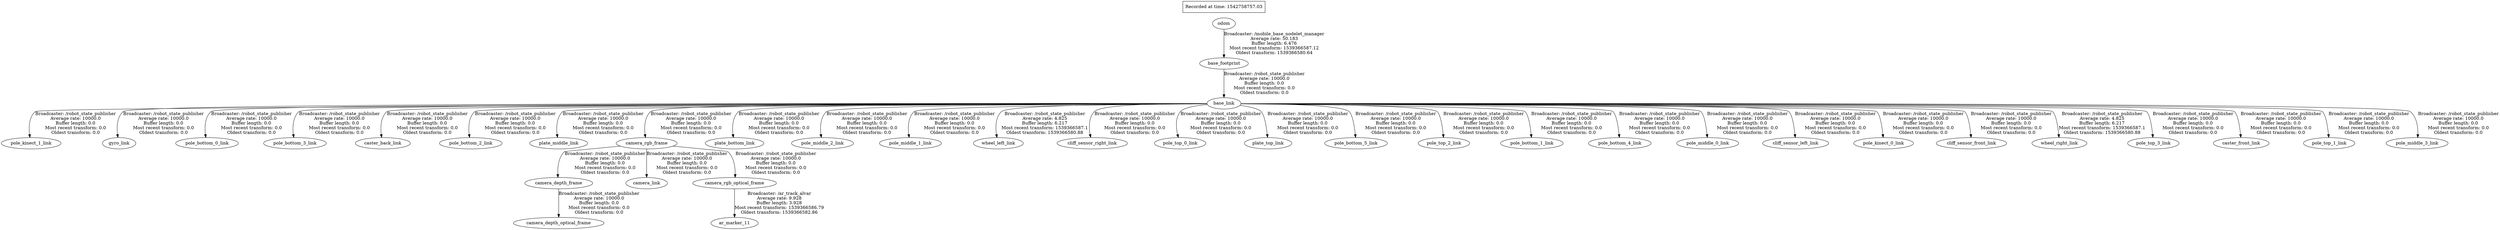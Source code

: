 digraph graphname {
	graph [bb="0,0,6136,730",
		compound=True,
		rank=same,
		rankdir=TB,
		ranksep=0.2
	];
	node [label="\N"];
	base_link	 [height=0.5,
		label=base_link,
		pos="3009,402",
		shape=ellipse,
		width=1.2249];
	pole_kinect_1_link	 [height=0.5,
		label=pole_kinect_1_link,
		pos="78,274",
		shape=ellipse,
		width=2.1756];
	base_link -> pole_kinect_1_link	 [label="Broadcaster: /robot_state_publisher\nAverage rate: 10000.0\nBuffer length: 0.0\nMost recent transform: 0.0\nOldest transform: 0.0",
		lp="187.5,338",
		penwidth=1,
		pos="e,74.262,291.99 2964.8,401.02 2601.3,401.12 119.1,400.93 91,376 70.701,357.99 70.07,325.27 72.82,301.95"];
	gyro_link	 [height=0.5,
		label=gyro_link,
		pos="294,274",
		shape=ellipse,
		width=1.234];
	base_link -> gyro_link	 [label="Broadcaster: /robot_state_publisher\nAverage rate: 10000.0\nBuffer length: 0.0\nMost recent transform: 0.0\nOldest transform: 0.0",
		lp="403.5,338",
		penwidth=1,
		pos="e,290.26,291.98 2964.8,400.99 2617,400.84 332.93,399.02 307,376 286.71,357.98 286.07,325.26 288.82,301.95"];
	pole_bottom_0_link	 [height=0.5,
		label=pole_bottom_0_link,
		pos="510,274",
		shape=ellipse,
		width=2.2853];
	base_link -> pole_bottom_0_link	 [label="Broadcaster: /robot_state_publisher\nAverage rate: 10000.0\nBuffer length: 0.0\nMost recent transform: 0.0\nOldest transform: 0.0",
		lp="619.5,338",
		penwidth=1,
		pos="e,506.2,292.37 2964.7,400.95 2632.8,400.54 546.76,397.11 523,376 502.83,358.08 502.09,325.63 504.78,302.34"];
	pole_bottom_3_link	 [height=0.5,
		label=pole_bottom_3_link,
		pos="726,274",
		shape=ellipse,
		width=2.2853];
	base_link -> pole_bottom_3_link	 [label="Broadcaster: /robot_state_publisher\nAverage rate: 10000.0\nBuffer length: 0.0\nMost recent transform: 0.0\nOldest transform: 0.0",
		lp="835.5,338",
		penwidth=1,
		pos="e,722.2,292.37 2964.9,400.91 2650.4,400.21 760.6,395.21 739,376 718.84,358.07 718.1,325.62 720.78,302.33"];
	caster_back_link	 [height=0.5,
		label=caster_back_link,
		pos="942,274",
		shape=ellipse,
		width=1.9471];
	base_link -> caster_back_link	 [label="Broadcaster: /robot_state_publisher\nAverage rate: 10000.0\nBuffer length: 0.0\nMost recent transform: 0.0\nOldest transform: 0.0",
		lp="1051.5,338",
		penwidth=1,
		pos="e,938.21,292.36 2964.6,400.86 2667.2,399.84 974.43,393.3 955,376 934.85,358.06 934.1,325.61 936.79,302.33"];
	pole_bottom_2_link	 [height=0.5,
		label=pole_bottom_2_link,
		pos="1158,274",
		shape=ellipse,
		width=2.2853];
	base_link -> pole_bottom_2_link	 [label="Broadcaster: /robot_state_publisher\nAverage rate: 10000.0\nBuffer length: 0.0\nMost recent transform: 0.0\nOldest transform: 0.0",
		lp="1267.5,338",
		penwidth=1,
		pos="e,1154.2,292.36 2964.9,400.79 2687,399.44 1188.3,391.41 1171,376 1150.9,358.04 1150.1,325.6 1152.8,302.32"];
	plate_middle_link	 [height=0.5,
		label=plate_middle_link,
		pos="1374,274",
		shape=ellipse,
		width=2.0888];
	base_link -> plate_middle_link	 [label="Broadcaster: /robot_state_publisher\nAverage rate: 10000.0\nBuffer length: 0.0\nMost recent transform: 0.0\nOldest transform: 0.0",
		lp="1483.5,338",
		penwidth=1,
		pos="e,1370.2,292.35 2964.8,401.11 2708,401.65 1417.3,403.03 1387,376 1366.9,358.02 1366.1,325.58 1368.8,302.31"];
	camera_rgb_frame	 [height=0.5,
		label=camera_rgb_frame,
		pos="1590,274",
		shape=ellipse,
		width=2.1527];
	base_link -> camera_rgb_frame	 [label="Broadcaster: /robot_state_publisher\nAverage rate: 10000.0\nBuffer length: 0.0\nMost recent transform: 0.0\nOldest transform: 0.0",
		lp="1699.5,338",
		penwidth=1,
		pos="e,1586.2,292.34 2964.7,401 2728.7,400.91 1629,399.26 1603,376 1582.9,358 1582.1,325.56 1584.8,302.3"];
	plate_bottom_link	 [height=0.5,
		label=plate_bottom_link,
		pos="1806,274",
		shape=ellipse,
		width=2.0888];
	base_link -> plate_bottom_link	 [label="Broadcaster: /robot_state_publisher\nAverage rate: 10000.0\nBuffer length: 0.0\nMost recent transform: 0.0\nOldest transform: 0.0",
		lp="1915.5,338",
		penwidth=1,
		pos="e,1802.2,292.33 2964.7,400.85 2751.5,400.06 1840.7,395.51 1819,376 1798.9,357.97 1798.2,325.54 1800.8,302.29"];
	pole_middle_2_link	 [height=0.5,
		label=pole_middle_2_link,
		pos="2022,274",
		shape=ellipse,
		width=2.2624];
	base_link -> pole_middle_2_link	 [label="Broadcaster: /robot_state_publisher\nAverage rate: 10000.0\nBuffer length: 0.0\nMost recent transform: 0.0\nOldest transform: 0.0",
		lp="2131.5,338",
		penwidth=1,
		pos="e,2018.2,292.32 2964.9,400.64 2777,399.03 2052.5,391.78 2035,376 2015,357.92 2014.2,325.5 2016.8,302.26"];
	pole_middle_1_link	 [height=0.5,
		label=pole_middle_1_link,
		pos="2238,274",
		shape=ellipse,
		width=2.2624];
	base_link -> pole_middle_1_link	 [label="Broadcaster: /robot_state_publisher\nAverage rate: 10000.0\nBuffer length: 0.0\nMost recent transform: 0.0\nOldest transform: 0.0",
		lp="2346.5,338",
		penwidth=1,
		pos="e,2234.1,292.27 2964.7,401.12 2806.4,401.34 2276.4,400.26 2250,376 2230.1,357.77 2229.7,325.38 2232.6,302.19"];
	wheel_left_link	 [height=0.5,
		label=wheel_left_link,
		pos="2454,274",
		shape=ellipse,
		width=1.8145];
	base_link -> wheel_left_link	 [label="Broadcaster: /robot_state_publisher\nAverage rate: 4.825\nBuffer length: 6.217\nMost recent transform: 1539366587.1\nOldest transform: 1539366580.88",
		lp="2569,338",
		penwidth=1,
		pos="e,2449.9,292.2 2964.8,400.52 2838.4,398.94 2483.1,393.01 2465,376 2445.4,357.57 2445.2,325.21 2448.3,302.09"];
	cliff_sensor_right_link	 [height=0.5,
		label=cliff_sensor_right_link,
		pos="2685,274",
		shape=ellipse,
		width=2.5138];
	base_link -> cliff_sensor_right_link	 [label="Broadcaster: /robot_state_publisher\nAverage rate: 10000.0\nBuffer length: 0.0\nMost recent transform: 0.0\nOldest transform: 0.0",
		lp="2789.5,338",
		penwidth=1,
		pos="e,2680.4,292.01 2964.7,400.62 2882.3,399.46 2711.8,394.8 2693,376 2674.1,357.1 2674.8,325.06 2678.5,302.13"];
	pole_top_0_link	 [height=0.5,
		label=pole_top_0_link,
		pos="2901,274",
		shape=ellipse,
		width=1.8923];
	base_link -> pole_top_0_link	 [label="Broadcaster: /robot_state_publisher\nAverage rate: 10000.0\nBuffer length: 0.0\nMost recent transform: 0.0\nOldest transform: 0.0",
		lp="2998.5,338",
		penwidth=1,
		pos="e,2895.4,292.12 2967,396.51 2940.7,392.73 2910.2,386.27 2902,376 2885.5,355.45 2888,324.24 2892.9,301.96"];
	plate_top_link	 [height=0.5,
		label=plate_top_link,
		pos="3117,274",
		shape=ellipse,
		width=1.7048];
	base_link -> plate_top_link	 [label="Broadcaster: /robot_state_publisher\nAverage rate: 10000.0\nBuffer length: 0.0\nMost recent transform: 0.0\nOldest transform: 0.0",
		lp="3211.5,338",
		penwidth=1,
		pos="e,3115.4,292.03 3051.8,397.62 3067.4,394.28 3083.9,387.93 3095,376 3104.8,365.45 3111,328.29 3114.2,302.12"];
	pole_bottom_5_link	 [height=0.5,
		label=pole_bottom_5_link,
		pos="3333,274",
		shape=ellipse,
		width=2.2853];
	base_link -> pole_bottom_5_link	 [label="Broadcaster: /robot_state_publisher\nAverage rate: 10000.0\nBuffer length: 0.0\nMost recent transform: 0.0\nOldest transform: 0.0",
		lp="3427.5,338",
		penwidth=1,
		pos="e,3331.7,292.31 3052.9,400.21 3132,398.37 3292,392.62 3311,376 3321.9,366.49 3327.8,329.06 3330.6,302.55"];
	pole_top_2_link	 [height=0.5,
		label=pole_top_2_link,
		pos="3549,274",
		shape=ellipse,
		width=1.8923];
	base_link -> pole_top_2_link	 [label="Broadcaster: /robot_state_publisher\nAverage rate: 10000.0\nBuffer length: 0.0\nMost recent transform: 0.0\nOldest transform: 0.0",
		lp="3643.5,338",
		penwidth=1,
		pos="e,3547.7,292.37 3053.2,400.32 3175.1,398.24 3509,391.19 3527,376 3538,366.68 3543.9,329.2 3546.7,302.63"];
	pole_bottom_1_link	 [height=0.5,
		label=pole_bottom_1_link,
		pos="3765,274",
		shape=ellipse,
		width=2.2853];
	base_link -> pole_bottom_1_link	 [label="Broadcaster: /robot_state_publisher\nAverage rate: 10000.0\nBuffer length: 0.0\nMost recent transform: 0.0\nOldest transform: 0.0",
		lp="3859.5,338",
		penwidth=1,
		pos="e,3763.7,292.39 3053.1,400.98 3207.5,400.71 3716.4,398.15 3743,376 3754.1,366.76 3759.9,329.26 3762.7,302.66"];
	pole_bottom_4_link	 [height=0.5,
		label=pole_bottom_4_link,
		pos="3981,274",
		shape=ellipse,
		width=2.2853];
	base_link -> pole_bottom_4_link	 [label="Broadcaster: /robot_state_publisher\nAverage rate: 10000.0\nBuffer length: 0.0\nMost recent transform: 0.0\nOldest transform: 0.0",
		lp="4075.5,338",
		penwidth=1,
		pos="e,3979.7,292.4 3053.3,401.34 3236,402.56 3923.7,405.17 3959,376 3970.1,366.8 3976,329.29 3978.7,302.68"];
	pole_middle_0_link	 [height=0.5,
		label=pole_middle_0_link,
		pos="4197,274",
		shape=ellipse,
		width=2.2624];
	base_link -> pole_middle_0_link	 [label="Broadcaster: /robot_state_publisher\nAverage rate: 10000.0\nBuffer length: 0.0\nMost recent transform: 0.0\nOldest transform: 0.0",
		lp="4291.5,338",
		penwidth=1,
		pos="e,4195.7,292.41 3053.1,400.8 3263.1,399.73 4152.9,394.16 4175,376 4186.1,366.83 4192,329.31 4194.8,302.69"];
	cliff_sensor_left_link	 [height=0.5,
		label=cliff_sensor_left_link,
		pos="4413,274",
		shape=ellipse,
		width=2.395];
	base_link -> cliff_sensor_left_link	 [label="Broadcaster: /robot_state_publisher\nAverage rate: 10000.0\nBuffer length: 0.0\nMost recent transform: 0.0\nOldest transform: 0.0",
		lp="4507.5,338",
		penwidth=1,
		pos="e,4411.7,292.41 3053.3,400.95 3286.6,400.58 4364.5,397.72 4391,376 4402.2,366.84 4408,329.33 4410.8,302.7"];
	pole_kinect_0_link	 [height=0.5,
		label=pole_kinect_0_link,
		pos="4629,274",
		shape=ellipse,
		width=2.1756];
	base_link -> pole_kinect_0_link	 [label="Broadcaster: /robot_state_publisher\nAverage rate: 10000.0\nBuffer length: 0.0\nMost recent transform: 0.0\nOldest transform: 0.0",
		lp="4723.5,338",
		penwidth=1,
		pos="e,4627.8,292.42 3053.3,401.06 3308.1,401.31 4576.1,401.29 4607,376 4618.2,366.86 4624,329.34 4626.8,302.7"];
	cliff_sensor_front_link	 [height=0.5,
		label=cliff_sensor_front_link,
		pos="4845,274",
		shape=ellipse,
		width=2.5367];
	base_link -> cliff_sensor_front_link	 [label="Broadcaster: /robot_state_publisher\nAverage rate: 10000.0\nBuffer length: 0.0\nMost recent transform: 0.0\nOldest transform: 0.0",
		lp="4939.5,338",
		penwidth=1,
		pos="e,4843.8,292.42 3053.4,401.15 3328.1,401.95 4787.7,404.88 4823,376 4834.2,366.87 4840,329.34 4842.8,302.71"];
	wheel_right_link	 [height=0.5,
		label=wheel_right_link,
		pos="5061,274",
		shape=ellipse,
		width=1.9562];
	base_link -> wheel_right_link	 [label="Broadcaster: /robot_state_publisher\nAverage rate: 4.825\nBuffer length: 6.217\nMost recent transform: 1539366587.1\nOldest transform: 1539366580.88",
		lp="5163,338",
		penwidth=1,
		pos="e,5059.8,292.42 3053.3,400.83 3348.4,399.65 5019.1,392.25 5039,376 5050.2,366.88 5056,329.35 5058.8,302.71"];
	pole_top_3_link	 [height=0.5,
		label=pole_top_3_link,
		pos="5292,274",
		shape=ellipse,
		width=1.8923];
	base_link -> pole_top_3_link	 [label="Broadcaster: /robot_state_publisher\nAverage rate: 10000.0\nBuffer length: 0.0\nMost recent transform: 0.0\nOldest transform: 0.0",
		lp="5386.5,338",
		penwidth=1,
		pos="e,5290.8,292 3053.2,400.89 3367.1,400.04 5247.7,394.18 5270,376 5281.2,366.83 5287.1,328.94 5289.8,302.28"];
	caster_front_link	 [height=0.5,
		label=caster_front_link,
		pos="5508,274",
		shape=ellipse,
		width=1.9562];
	base_link -> caster_front_link	 [label="Broadcaster: /robot_state_publisher\nAverage rate: 10000.0\nBuffer length: 0.0\nMost recent transform: 0.0\nOldest transform: 0.0",
		lp="5602.5,338",
		penwidth=1,
		pos="e,5506.8,292 3053.1,400.93 3383.7,400.36 5461.4,395.99 5486,376 5497.3,366.84 5503.1,328.95 5505.8,302.28"];
	pole_top_1_link	 [height=0.5,
		label=pole_top_1_link,
		pos="5724,274",
		shape=ellipse,
		width=1.8923];
	base_link -> pole_top_1_link	 [label="Broadcaster: /robot_state_publisher\nAverage rate: 10000.0\nBuffer length: 0.0\nMost recent transform: 0.0\nOldest transform: 0.0",
		lp="5818.5,338",
		penwidth=1,
		pos="e,5722.8,292 3053,400.97 3399.6,400.66 5675.2,397.8 5702,376 5713.3,366.84 5719.1,328.95 5721.8,302.28"];
	pole_middle_3_link	 [height=0.5,
		label=pole_middle_3_link,
		pos="5940,274",
		shape=ellipse,
		width=2.2624];
	base_link -> pole_middle_3_link	 [label="Broadcaster: /robot_state_publisher\nAverage rate: 10000.0\nBuffer length: 0.0\nMost recent transform: 0.0\nOldest transform: 0.0",
		lp="6039.5,338",
		penwidth=1,
		pos="e,5942.1,292.2 3053.1,401 3415.3,400.93 5888.9,399.62 5918,376 5939.4,358.63 5943,325.78 5942.5,302.26"];
	camera_depth_frame	 [height=0.5,
		label=camera_depth_frame,
		pos="1374,146",
		shape=ellipse,
		width=2.3721];
	camera_depth_optical_frame	 [height=0.5,
		label=camera_depth_optical_frame,
		pos="1374,18",
		shape=ellipse,
		width=3.1721];
	camera_depth_frame -> camera_depth_optical_frame	 [label="Broadcaster: /robot_state_publisher\nAverage rate: 10000.0\nBuffer length: 0.0\nMost recent transform: 0.0\nOldest transform: 0.0",
		lp="1470.5,82",
		penwidth=1,
		pos="e,1374,36.047 1374,127.74 1374,106.73 1374,70.969 1374,46.225"];
	camera_rgb_frame -> camera_depth_frame	 [label="Broadcaster: /robot_state_publisher\nAverage rate: 10000.0\nBuffer length: 0.0\nMost recent transform: 0.0\nOldest transform: 0.0",
		lp="1489.5,210",
		penwidth=1,
		pos="e,1371.7,164.13 1524.2,264.45 1503.1,261.73 1479.5,258.71 1458,256 1443.6,254.18 1403.6,257.96 1393,248 1373.2,229.45 1370.2,197.34 1371.1,174.3"];
	camera_link	 [height=0.5,
		label=camera_link,
		pos="1590,146",
		shape=ellipse,
		width=1.5083];
	camera_rgb_frame -> camera_link	 [label="Broadcaster: /robot_state_publisher\nAverage rate: 10000.0\nBuffer length: 0.0\nMost recent transform: 0.0\nOldest transform: 0.0",
		lp="1686.5,210",
		penwidth=1,
		pos="e,1590,164.05 1590,255.74 1590,234.73 1590,198.97 1590,174.23"];
	camera_rgb_optical_frame	 [height=0.5,
		label=camera_rgb_optical_frame,
		pos="1806,146",
		shape=ellipse,
		width=2.9526];
	camera_rgb_frame -> camera_rgb_optical_frame	 [label="Broadcaster: /robot_state_publisher\nAverage rate: 10000.0\nBuffer length: 0.0\nMost recent transform: 0.0\nOldest transform: 0.0",
		lp="1905.5,210",
		penwidth=1,
		pos="e,1807.7,164.17 1656,264.5 1712.2,257.25 1784,248 1784,248 1804.1,229.57 1808.1,197.44 1808,174.36"];
	base_footprint	 [height=0.5,
		label=base_footprint,
		pos="3009,530",
		shape=ellipse,
		width=1.7048];
	base_footprint -> base_link	 [label="Broadcaster: /robot_state_publisher\nAverage rate: 10000.0\nBuffer length: 0.0\nMost recent transform: 0.0\nOldest transform: 0.0",
		lp="3105.5,466",
		penwidth=1,
		pos="e,3009,420.05 3009,511.74 3009,490.73 3009,454.97 3009,430.23"];
	ar_marker_11	 [height=0.5,
		label=ar_marker_11,
		pos="1806,18",
		shape=ellipse,
		width=1.6728];
	camera_rgb_optical_frame -> ar_marker_11	 [label="Broadcaster: /ar_track_alvar\nAverage rate: 9.928\nBuffer length: 3.928\nMost recent transform: 1539366586.79\nOldest transform: 1539366582.86",
		lp="1913.5,82",
		penwidth=1,
		pos="e,1806,36.047 1806,127.74 1806,106.73 1806,70.969 1806,46.225"];
	odom	 [height=0.5,
		label=odom,
		pos="3009,658",
		shape=ellipse,
		width=0.86385];
	odom -> base_footprint	 [label="Broadcaster: /mobile_base_nodelet_manager\nAverage rate: 50.183\nBuffer length: 6.476\nMost recent transform: 1539366587.12\nOldest transform: 1539366580.64",
		lp="3132,594",
		penwidth=1,
		pos="e,3009,548.05 3009,639.74 3009,618.73 3009,582.97 3009,558.23"];
	"_22Recorded_20at_20time_3A_201542758757.03_22"	 [height=0.5,
		label="Recorded at time: 1542758757.03",
		pos="3009,712",
		shape=box,
		width=2.8125];
	"_22Recorded_20at_20time_3A_201542758757.03_22" -> odom	 [penwidth=1,
		pos="e,3009,676.24 3009,693.97 3009,691.57 3009,689.06 3009,686.52",
		style=invis];
}
